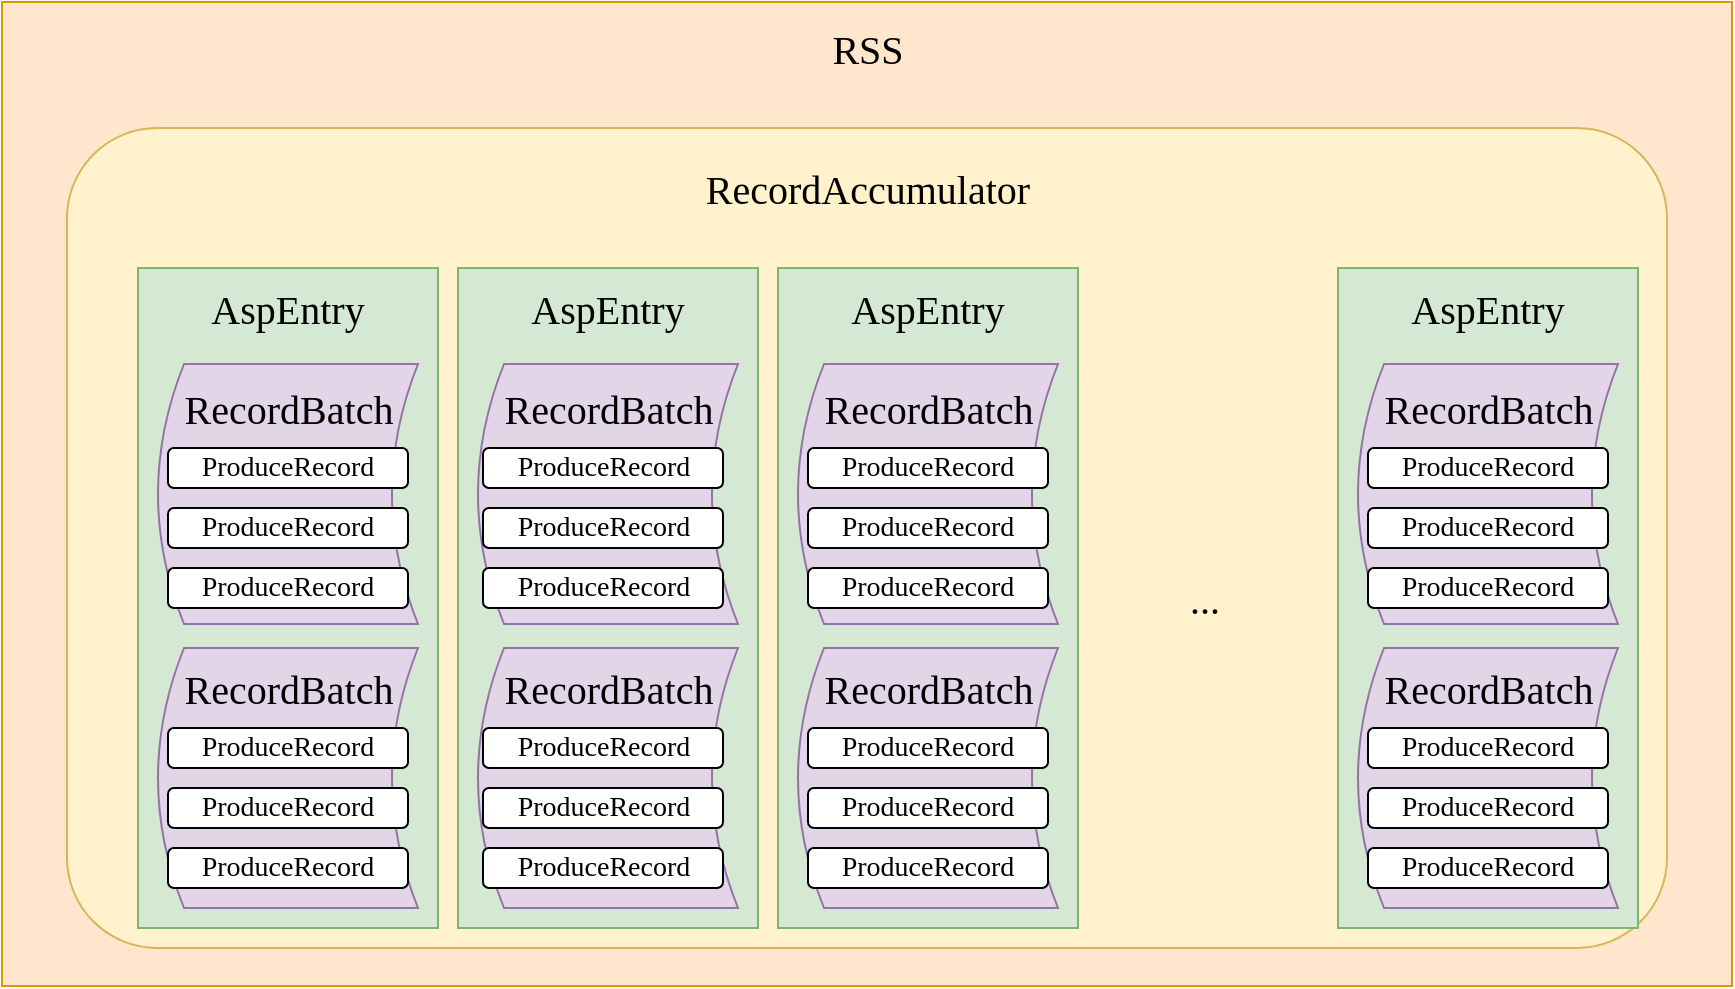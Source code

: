 <mxfile version="12.6.5" type="device"><diagram id="vkB7WaEwaA2PH5Fk0vBG" name="第 1 页"><mxGraphModel dx="1422" dy="822" grid="1" gridSize="10" guides="1" tooltips="1" connect="1" arrows="1" fold="1" page="1" pageScale="1" pageWidth="1169" pageHeight="827" math="0" shadow="0"><root><mxCell id="0"/><mxCell id="1" parent="0"/><mxCell id="NIBOl_nePSSS4cnMBeY0-2" value="" style="rounded=0;whiteSpace=wrap;html=1;fillColor=#ffe6cc;strokeColor=#d79b00;" vertex="1" parent="1"><mxGeometry x="152" y="167" width="865" height="492" as="geometry"/></mxCell><mxCell id="NIBOl_nePSSS4cnMBeY0-3" value="" style="rounded=1;whiteSpace=wrap;html=1;arcSize=11;fillColor=#fff2cc;strokeColor=#d6b656;" vertex="1" parent="1"><mxGeometry x="184.5" y="230" width="800" height="410" as="geometry"/></mxCell><mxCell id="NIBOl_nePSSS4cnMBeY0-5" value="" style="rounded=0;whiteSpace=wrap;html=1;fillColor=#d5e8d4;strokeColor=#82b366;" vertex="1" parent="1"><mxGeometry x="220" y="300" width="150" height="330" as="geometry"/></mxCell><mxCell id="NIBOl_nePSSS4cnMBeY0-9" value="" style="shape=dataStorage;whiteSpace=wrap;html=1;fillColor=#e1d5e7;strokeColor=#9673a6;" vertex="1" parent="1"><mxGeometry x="230" y="348" width="130" height="130" as="geometry"/></mxCell><mxCell id="NIBOl_nePSSS4cnMBeY0-12" value="" style="rounded=0;whiteSpace=wrap;html=1;fillColor=#d5e8d4;strokeColor=#82b366;" vertex="1" parent="1"><mxGeometry x="380" y="300" width="150" height="330" as="geometry"/></mxCell><mxCell id="NIBOl_nePSSS4cnMBeY0-15" value="" style="rounded=0;whiteSpace=wrap;html=1;fillColor=#d5e8d4;strokeColor=#82b366;" vertex="1" parent="1"><mxGeometry x="540" y="300" width="150" height="330" as="geometry"/></mxCell><mxCell id="NIBOl_nePSSS4cnMBeY0-18" value="" style="rounded=0;whiteSpace=wrap;html=1;fillColor=#d5e8d4;strokeColor=#82b366;" vertex="1" parent="1"><mxGeometry x="820" y="300" width="150" height="330" as="geometry"/></mxCell><mxCell id="NIBOl_nePSSS4cnMBeY0-21" value="" style="shape=dataStorage;whiteSpace=wrap;html=1;fillColor=#e1d5e7;strokeColor=#9673a6;" vertex="1" parent="1"><mxGeometry x="230" y="490" width="130" height="130" as="geometry"/></mxCell><mxCell id="NIBOl_nePSSS4cnMBeY0-23" value="" style="shape=dataStorage;whiteSpace=wrap;html=1;fillColor=#e1d5e7;strokeColor=#9673a6;" vertex="1" parent="1"><mxGeometry x="390" y="348" width="130" height="130" as="geometry"/></mxCell><mxCell id="NIBOl_nePSSS4cnMBeY0-24" value="" style="shape=dataStorage;whiteSpace=wrap;html=1;fillColor=#e1d5e7;strokeColor=#9673a6;" vertex="1" parent="1"><mxGeometry x="390" y="490" width="130" height="130" as="geometry"/></mxCell><mxCell id="NIBOl_nePSSS4cnMBeY0-25" value="" style="shape=dataStorage;whiteSpace=wrap;html=1;fillColor=#e1d5e7;strokeColor=#9673a6;" vertex="1" parent="1"><mxGeometry x="550" y="348" width="130" height="130" as="geometry"/></mxCell><mxCell id="NIBOl_nePSSS4cnMBeY0-26" value="" style="shape=dataStorage;whiteSpace=wrap;html=1;fillColor=#e1d5e7;strokeColor=#9673a6;" vertex="1" parent="1"><mxGeometry x="550" y="490" width="130" height="130" as="geometry"/></mxCell><mxCell id="NIBOl_nePSSS4cnMBeY0-27" value="" style="shape=dataStorage;whiteSpace=wrap;html=1;fillColor=#e1d5e7;strokeColor=#9673a6;" vertex="1" parent="1"><mxGeometry x="830" y="348" width="130" height="130" as="geometry"/></mxCell><mxCell id="NIBOl_nePSSS4cnMBeY0-28" value="" style="shape=dataStorage;whiteSpace=wrap;html=1;fillColor=#e1d5e7;strokeColor=#9673a6;" vertex="1" parent="1"><mxGeometry x="830" y="490" width="130" height="130" as="geometry"/></mxCell><mxCell id="NIBOl_nePSSS4cnMBeY0-29" value="&lt;font face=&quot;Consolas&quot; style=&quot;font-size: 20px&quot;&gt;RSS&lt;/font&gt;" style="text;html=1;strokeColor=none;fillColor=none;align=center;verticalAlign=middle;whiteSpace=wrap;rounded=0;" vertex="1" parent="1"><mxGeometry x="564.5" y="180" width="40" height="20" as="geometry"/></mxCell><mxCell id="NIBOl_nePSSS4cnMBeY0-30" value="&lt;font face=&quot;Consolas&quot; style=&quot;font-size: 20px&quot;&gt;RecordAccumulator&lt;/font&gt;" style="text;html=1;strokeColor=none;fillColor=none;align=center;verticalAlign=middle;whiteSpace=wrap;rounded=0;" vertex="1" parent="1"><mxGeometry x="476.75" y="250" width="215.5" height="20" as="geometry"/></mxCell><mxCell id="NIBOl_nePSSS4cnMBeY0-31" value="&lt;font face=&quot;Consolas&quot; style=&quot;font-size: 20px&quot;&gt;AspEntry&lt;/font&gt;" style="text;html=1;strokeColor=none;fillColor=none;align=center;verticalAlign=middle;whiteSpace=wrap;rounded=0;" vertex="1" parent="1"><mxGeometry x="245" y="310" width="100" height="20" as="geometry"/></mxCell><mxCell id="NIBOl_nePSSS4cnMBeY0-32" value="&lt;font face=&quot;Consolas&quot; style=&quot;font-size: 20px&quot;&gt;AspEntry&lt;/font&gt;" style="text;html=1;strokeColor=none;fillColor=none;align=center;verticalAlign=middle;whiteSpace=wrap;rounded=0;" vertex="1" parent="1"><mxGeometry x="405" y="310" width="100" height="20" as="geometry"/></mxCell><mxCell id="NIBOl_nePSSS4cnMBeY0-33" value="&lt;font face=&quot;Consolas&quot; style=&quot;font-size: 20px&quot;&gt;AspEntry&lt;/font&gt;" style="text;html=1;strokeColor=none;fillColor=none;align=center;verticalAlign=middle;whiteSpace=wrap;rounded=0;" vertex="1" parent="1"><mxGeometry x="565" y="310" width="100" height="20" as="geometry"/></mxCell><mxCell id="NIBOl_nePSSS4cnMBeY0-34" value="&lt;font face=&quot;Consolas&quot; style=&quot;font-size: 20px&quot;&gt;AspEntry&lt;/font&gt;" style="text;html=1;strokeColor=none;fillColor=none;align=center;verticalAlign=middle;whiteSpace=wrap;rounded=0;" vertex="1" parent="1"><mxGeometry x="845" y="310" width="100" height="20" as="geometry"/></mxCell><mxCell id="NIBOl_nePSSS4cnMBeY0-35" value="&lt;font face=&quot;Consolas&quot; style=&quot;font-size: 20px&quot;&gt;RecordBatch&lt;/font&gt;" style="text;html=1;strokeColor=none;fillColor=none;align=center;verticalAlign=middle;whiteSpace=wrap;rounded=0;" vertex="1" parent="1"><mxGeometry x="237.5" y="360" width="115" height="20" as="geometry"/></mxCell><mxCell id="NIBOl_nePSSS4cnMBeY0-36" value="&lt;font face=&quot;Consolas&quot; style=&quot;font-size: 20px&quot;&gt;RecordBatch&lt;/font&gt;" style="text;html=1;strokeColor=none;fillColor=none;align=center;verticalAlign=middle;whiteSpace=wrap;rounded=0;" vertex="1" parent="1"><mxGeometry x="397.5" y="360" width="115" height="20" as="geometry"/></mxCell><mxCell id="NIBOl_nePSSS4cnMBeY0-37" value="&lt;font face=&quot;Consolas&quot; style=&quot;font-size: 20px&quot;&gt;RecordBatch&lt;/font&gt;" style="text;html=1;strokeColor=none;fillColor=none;align=center;verticalAlign=middle;whiteSpace=wrap;rounded=0;" vertex="1" parent="1"><mxGeometry x="557.5" y="360" width="115" height="20" as="geometry"/></mxCell><mxCell id="NIBOl_nePSSS4cnMBeY0-38" value="&lt;font face=&quot;Consolas&quot; style=&quot;font-size: 20px&quot;&gt;RecordBatch&lt;/font&gt;" style="text;html=1;strokeColor=none;fillColor=none;align=center;verticalAlign=middle;whiteSpace=wrap;rounded=0;" vertex="1" parent="1"><mxGeometry x="837.5" y="360" width="115" height="20" as="geometry"/></mxCell><mxCell id="NIBOl_nePSSS4cnMBeY0-39" value="&lt;font face=&quot;Consolas&quot; style=&quot;font-size: 20px&quot;&gt;RecordBatch&lt;/font&gt;" style="text;html=1;strokeColor=none;fillColor=none;align=center;verticalAlign=middle;whiteSpace=wrap;rounded=0;" vertex="1" parent="1"><mxGeometry x="237.5" y="500" width="115" height="20" as="geometry"/></mxCell><mxCell id="NIBOl_nePSSS4cnMBeY0-40" value="&lt;font face=&quot;Consolas&quot; style=&quot;font-size: 20px&quot;&gt;RecordBatch&lt;/font&gt;" style="text;html=1;strokeColor=none;fillColor=none;align=center;verticalAlign=middle;whiteSpace=wrap;rounded=0;" vertex="1" parent="1"><mxGeometry x="397.5" y="500" width="115" height="20" as="geometry"/></mxCell><mxCell id="NIBOl_nePSSS4cnMBeY0-41" value="&lt;font face=&quot;Consolas&quot; style=&quot;font-size: 20px&quot;&gt;RecordBatch&lt;/font&gt;" style="text;html=1;strokeColor=none;fillColor=none;align=center;verticalAlign=middle;whiteSpace=wrap;rounded=0;" vertex="1" parent="1"><mxGeometry x="557.5" y="500" width="115" height="20" as="geometry"/></mxCell><mxCell id="NIBOl_nePSSS4cnMBeY0-42" value="&lt;font face=&quot;Consolas&quot; style=&quot;font-size: 20px&quot;&gt;RecordBatch&lt;/font&gt;" style="text;html=1;strokeColor=none;fillColor=none;align=center;verticalAlign=middle;whiteSpace=wrap;rounded=0;" vertex="1" parent="1"><mxGeometry x="837.5" y="500" width="115" height="20" as="geometry"/></mxCell><mxCell id="NIBOl_nePSSS4cnMBeY0-43" value="&lt;font face=&quot;Consolas&quot; style=&quot;font-size: 20px&quot;&gt;...&lt;/font&gt;" style="text;html=1;strokeColor=none;fillColor=none;align=center;verticalAlign=middle;whiteSpace=wrap;rounded=0;" vertex="1" parent="1"><mxGeometry x="730" y="455" width="47.25" height="20" as="geometry"/></mxCell><mxCell id="NIBOl_nePSSS4cnMBeY0-44" value="&lt;font face=&quot;Consolas&quot; style=&quot;font-size: 14px&quot;&gt;ProduceRecord&lt;/font&gt;" style="rounded=1;whiteSpace=wrap;html=1;" vertex="1" parent="1"><mxGeometry x="235" y="420" width="120" height="20" as="geometry"/></mxCell><mxCell id="NIBOl_nePSSS4cnMBeY0-45" value="&lt;font face=&quot;Consolas&quot; style=&quot;font-size: 14px&quot;&gt;ProduceRecord&lt;/font&gt;" style="rounded=1;whiteSpace=wrap;html=1;" vertex="1" parent="1"><mxGeometry x="235" y="390" width="120" height="20" as="geometry"/></mxCell><mxCell id="NIBOl_nePSSS4cnMBeY0-46" value="&lt;font face=&quot;Consolas&quot; style=&quot;font-size: 14px&quot;&gt;ProduceRecord&lt;/font&gt;" style="rounded=1;whiteSpace=wrap;html=1;" vertex="1" parent="1"><mxGeometry x="235" y="450" width="120" height="20" as="geometry"/></mxCell><mxCell id="NIBOl_nePSSS4cnMBeY0-47" value="&lt;font face=&quot;Consolas&quot; style=&quot;font-size: 14px&quot;&gt;ProduceRecord&lt;/font&gt;" style="rounded=1;whiteSpace=wrap;html=1;" vertex="1" parent="1"><mxGeometry x="392.5" y="420" width="120" height="20" as="geometry"/></mxCell><mxCell id="NIBOl_nePSSS4cnMBeY0-48" value="&lt;font face=&quot;Consolas&quot; style=&quot;font-size: 14px&quot;&gt;ProduceRecord&lt;/font&gt;" style="rounded=1;whiteSpace=wrap;html=1;" vertex="1" parent="1"><mxGeometry x="392.5" y="390" width="120" height="20" as="geometry"/></mxCell><mxCell id="NIBOl_nePSSS4cnMBeY0-49" value="&lt;font face=&quot;Consolas&quot; style=&quot;font-size: 14px&quot;&gt;ProduceRecord&lt;/font&gt;" style="rounded=1;whiteSpace=wrap;html=1;" vertex="1" parent="1"><mxGeometry x="392.5" y="450" width="120" height="20" as="geometry"/></mxCell><mxCell id="NIBOl_nePSSS4cnMBeY0-50" value="&lt;font face=&quot;Consolas&quot; style=&quot;font-size: 14px&quot;&gt;ProduceRecord&lt;/font&gt;" style="rounded=1;whiteSpace=wrap;html=1;" vertex="1" parent="1"><mxGeometry x="555" y="420" width="120" height="20" as="geometry"/></mxCell><mxCell id="NIBOl_nePSSS4cnMBeY0-51" value="&lt;font face=&quot;Consolas&quot; style=&quot;font-size: 14px&quot;&gt;ProduceRecord&lt;/font&gt;" style="rounded=1;whiteSpace=wrap;html=1;" vertex="1" parent="1"><mxGeometry x="555" y="390" width="120" height="20" as="geometry"/></mxCell><mxCell id="NIBOl_nePSSS4cnMBeY0-52" value="&lt;font face=&quot;Consolas&quot; style=&quot;font-size: 14px&quot;&gt;ProduceRecord&lt;/font&gt;" style="rounded=1;whiteSpace=wrap;html=1;" vertex="1" parent="1"><mxGeometry x="555" y="450" width="120" height="20" as="geometry"/></mxCell><mxCell id="NIBOl_nePSSS4cnMBeY0-53" value="&lt;font face=&quot;Consolas&quot; style=&quot;font-size: 14px&quot;&gt;ProduceRecord&lt;/font&gt;" style="rounded=1;whiteSpace=wrap;html=1;" vertex="1" parent="1"><mxGeometry x="835" y="420" width="120" height="20" as="geometry"/></mxCell><mxCell id="NIBOl_nePSSS4cnMBeY0-54" value="&lt;font face=&quot;Consolas&quot; style=&quot;font-size: 14px&quot;&gt;ProduceRecord&lt;/font&gt;" style="rounded=1;whiteSpace=wrap;html=1;" vertex="1" parent="1"><mxGeometry x="835" y="390" width="120" height="20" as="geometry"/></mxCell><mxCell id="NIBOl_nePSSS4cnMBeY0-55" value="&lt;font face=&quot;Consolas&quot; style=&quot;font-size: 14px&quot;&gt;ProduceRecord&lt;/font&gt;" style="rounded=1;whiteSpace=wrap;html=1;" vertex="1" parent="1"><mxGeometry x="835" y="450" width="120" height="20" as="geometry"/></mxCell><mxCell id="NIBOl_nePSSS4cnMBeY0-56" value="&lt;font face=&quot;Consolas&quot; style=&quot;font-size: 14px&quot;&gt;ProduceRecord&lt;/font&gt;" style="rounded=1;whiteSpace=wrap;html=1;" vertex="1" parent="1"><mxGeometry x="235" y="560" width="120" height="20" as="geometry"/></mxCell><mxCell id="NIBOl_nePSSS4cnMBeY0-57" value="&lt;font face=&quot;Consolas&quot; style=&quot;font-size: 14px&quot;&gt;ProduceRecord&lt;/font&gt;" style="rounded=1;whiteSpace=wrap;html=1;" vertex="1" parent="1"><mxGeometry x="235" y="530" width="120" height="20" as="geometry"/></mxCell><mxCell id="NIBOl_nePSSS4cnMBeY0-58" value="&lt;font face=&quot;Consolas&quot; style=&quot;font-size: 14px&quot;&gt;ProduceRecord&lt;/font&gt;" style="rounded=1;whiteSpace=wrap;html=1;" vertex="1" parent="1"><mxGeometry x="235" y="590" width="120" height="20" as="geometry"/></mxCell><mxCell id="NIBOl_nePSSS4cnMBeY0-59" value="&lt;font face=&quot;Consolas&quot; style=&quot;font-size: 14px&quot;&gt;ProduceRecord&lt;/font&gt;" style="rounded=1;whiteSpace=wrap;html=1;" vertex="1" parent="1"><mxGeometry x="392.5" y="560" width="120" height="20" as="geometry"/></mxCell><mxCell id="NIBOl_nePSSS4cnMBeY0-60" value="&lt;font face=&quot;Consolas&quot; style=&quot;font-size: 14px&quot;&gt;ProduceRecord&lt;/font&gt;" style="rounded=1;whiteSpace=wrap;html=1;" vertex="1" parent="1"><mxGeometry x="392.5" y="530" width="120" height="20" as="geometry"/></mxCell><mxCell id="NIBOl_nePSSS4cnMBeY0-61" value="&lt;font face=&quot;Consolas&quot; style=&quot;font-size: 14px&quot;&gt;ProduceRecord&lt;/font&gt;" style="rounded=1;whiteSpace=wrap;html=1;" vertex="1" parent="1"><mxGeometry x="392.5" y="590" width="120" height="20" as="geometry"/></mxCell><mxCell id="NIBOl_nePSSS4cnMBeY0-62" value="&lt;font face=&quot;Consolas&quot; style=&quot;font-size: 14px&quot;&gt;ProduceRecord&lt;/font&gt;" style="rounded=1;whiteSpace=wrap;html=1;" vertex="1" parent="1"><mxGeometry x="555" y="560" width="120" height="20" as="geometry"/></mxCell><mxCell id="NIBOl_nePSSS4cnMBeY0-63" value="&lt;font face=&quot;Consolas&quot; style=&quot;font-size: 14px&quot;&gt;ProduceRecord&lt;/font&gt;" style="rounded=1;whiteSpace=wrap;html=1;" vertex="1" parent="1"><mxGeometry x="555" y="530" width="120" height="20" as="geometry"/></mxCell><mxCell id="NIBOl_nePSSS4cnMBeY0-64" value="&lt;font face=&quot;Consolas&quot; style=&quot;font-size: 14px&quot;&gt;ProduceRecord&lt;/font&gt;" style="rounded=1;whiteSpace=wrap;html=1;" vertex="1" parent="1"><mxGeometry x="555" y="590" width="120" height="20" as="geometry"/></mxCell><mxCell id="NIBOl_nePSSS4cnMBeY0-65" value="&lt;font face=&quot;Consolas&quot; style=&quot;font-size: 14px&quot;&gt;ProduceRecord&lt;/font&gt;" style="rounded=1;whiteSpace=wrap;html=1;" vertex="1" parent="1"><mxGeometry x="835" y="560" width="120" height="20" as="geometry"/></mxCell><mxCell id="NIBOl_nePSSS4cnMBeY0-66" value="&lt;font face=&quot;Consolas&quot; style=&quot;font-size: 14px&quot;&gt;ProduceRecord&lt;/font&gt;" style="rounded=1;whiteSpace=wrap;html=1;" vertex="1" parent="1"><mxGeometry x="835" y="530" width="120" height="20" as="geometry"/></mxCell><mxCell id="NIBOl_nePSSS4cnMBeY0-67" value="&lt;font face=&quot;Consolas&quot; style=&quot;font-size: 14px&quot;&gt;ProduceRecord&lt;/font&gt;" style="rounded=1;whiteSpace=wrap;html=1;" vertex="1" parent="1"><mxGeometry x="835" y="590" width="120" height="20" as="geometry"/></mxCell></root></mxGraphModel></diagram></mxfile>